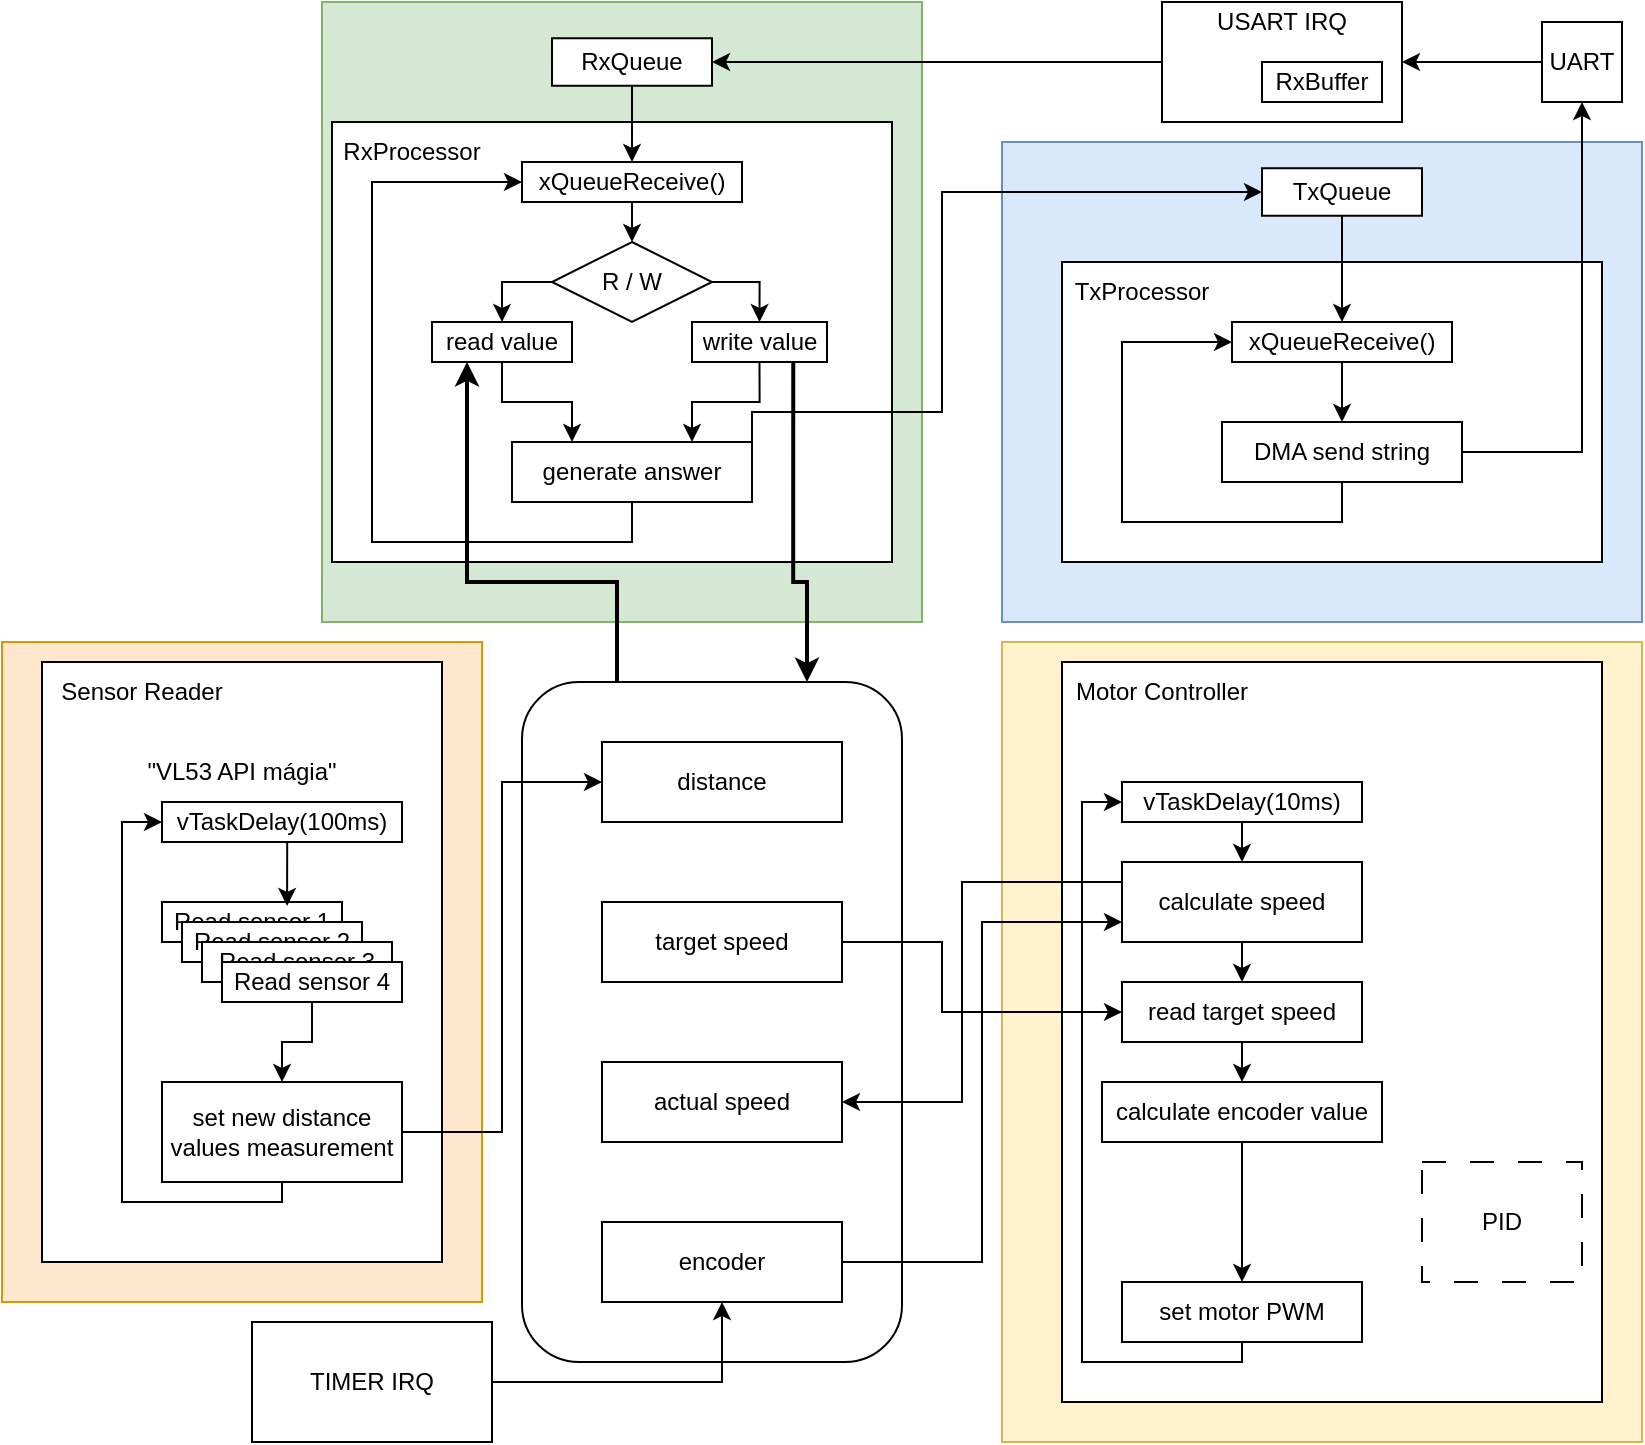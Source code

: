 <mxfile version="23.0.2" type="device">
  <diagram name="Page-1" id="1n13zg6C0ZVKtAoltWwU">
    <mxGraphModel dx="4214" dy="1754" grid="1" gridSize="10" guides="1" tooltips="1" connect="1" arrows="1" fold="1" page="1" pageScale="1" pageWidth="850" pageHeight="1100" math="0" shadow="0">
      <root>
        <mxCell id="0" />
        <mxCell id="1" parent="0" />
        <mxCell id="HQvbD4qodzHjJCZLTq41-1" value="" style="rounded=0;whiteSpace=wrap;html=1;fillColor=#dae8fc;strokeColor=#6c8ebf;" vertex="1" parent="1">
          <mxGeometry x="500" y="70" width="320" height="240" as="geometry" />
        </mxCell>
        <mxCell id="lKQ-K-jLOuagN1vIVgvl-43" value="" style="rounded=0;whiteSpace=wrap;html=1;fillColor=#fff2cc;strokeColor=#d6b656;" parent="1" vertex="1">
          <mxGeometry x="500" y="320" width="320" height="400" as="geometry" />
        </mxCell>
        <mxCell id="jMCKYLKOf34k-Qqu3dMN-1" value="" style="rounded=0;whiteSpace=wrap;html=1;fillColor=#d5e8d4;strokeColor=#82b366;" parent="1" vertex="1">
          <mxGeometry x="160" width="300" height="310" as="geometry" />
        </mxCell>
        <mxCell id="osExwpDiNaJcnEhwoJK3-43" value="" style="rounded=0;whiteSpace=wrap;html=1;fillColor=#ffe6cc;strokeColor=#d79b00;" parent="1" vertex="1">
          <mxGeometry y="320" width="240" height="330" as="geometry" />
        </mxCell>
        <mxCell id="lKQ-K-jLOuagN1vIVgvl-52" style="edgeStyle=orthogonalEdgeStyle;rounded=0;orthogonalLoop=1;jettySize=auto;html=1;exitX=0;exitY=0.5;exitDx=0;exitDy=0;entryX=1;entryY=0.5;entryDx=0;entryDy=0;" parent="1" source="qCLlE8huGPxuzv83Q3RM-1" target="lKQ-K-jLOuagN1vIVgvl-51" edge="1">
          <mxGeometry relative="1" as="geometry" />
        </mxCell>
        <mxCell id="qCLlE8huGPxuzv83Q3RM-1" value="UART" style="rounded=0;whiteSpace=wrap;html=1;" parent="1" vertex="1">
          <mxGeometry x="770" y="10" width="40" height="40" as="geometry" />
        </mxCell>
        <mxCell id="ML02YGGaZOUxn2QXKXOb-63" style="edgeStyle=orthogonalEdgeStyle;rounded=0;orthogonalLoop=1;jettySize=auto;html=1;exitX=0.5;exitY=1;exitDx=0;exitDy=0;entryX=0.5;entryY=0;entryDx=0;entryDy=0;" parent="1" edge="1">
          <mxGeometry relative="1" as="geometry">
            <mxPoint x="460" y="-100" as="targetPoint" />
          </mxGeometry>
        </mxCell>
        <mxCell id="ML02YGGaZOUxn2QXKXOb-17" value="" style="rounded=0;whiteSpace=wrap;html=1;" parent="1" vertex="1">
          <mxGeometry x="20" y="330" width="200" height="300" as="geometry" />
        </mxCell>
        <mxCell id="ML02YGGaZOUxn2QXKXOb-18" value="Sensor Reader" style="text;html=1;strokeColor=none;fillColor=none;align=center;verticalAlign=middle;whiteSpace=wrap;rounded=0;" parent="1" vertex="1">
          <mxGeometry x="20" y="330" width="100" height="30" as="geometry" />
        </mxCell>
        <mxCell id="ML02YGGaZOUxn2QXKXOb-19" value="" style="rounded=0;whiteSpace=wrap;html=1;" parent="1" vertex="1">
          <mxGeometry x="530" y="330" width="270" height="370" as="geometry" />
        </mxCell>
        <mxCell id="ML02YGGaZOUxn2QXKXOb-20" value="Motor Controller" style="text;html=1;strokeColor=none;fillColor=none;align=center;verticalAlign=middle;whiteSpace=wrap;rounded=0;" parent="1" vertex="1">
          <mxGeometry x="530" y="330" width="100" height="30" as="geometry" />
        </mxCell>
        <mxCell id="ML02YGGaZOUxn2QXKXOb-21" value="&quot;VL53 API mágia&quot;" style="text;html=1;strokeColor=none;fillColor=none;align=center;verticalAlign=middle;whiteSpace=wrap;rounded=0;" parent="1" vertex="1">
          <mxGeometry x="70" y="370" width="100" height="30" as="geometry" />
        </mxCell>
        <mxCell id="ML02YGGaZOUxn2QXKXOb-22" value="vTaskDelay(100ms)" style="rounded=0;whiteSpace=wrap;html=1;" parent="1" vertex="1">
          <mxGeometry x="80" y="400" width="120" height="20" as="geometry" />
        </mxCell>
        <mxCell id="ML02YGGaZOUxn2QXKXOb-23" value="Read sensor 1" style="rounded=0;whiteSpace=wrap;html=1;" parent="1" vertex="1">
          <mxGeometry x="80" y="450" width="90" height="20" as="geometry" />
        </mxCell>
        <mxCell id="ML02YGGaZOUxn2QXKXOb-24" value="Read sensor 2" style="rounded=0;whiteSpace=wrap;html=1;" parent="1" vertex="1">
          <mxGeometry x="90" y="460" width="90" height="20" as="geometry" />
        </mxCell>
        <mxCell id="ML02YGGaZOUxn2QXKXOb-25" value="Read sensor 3" style="rounded=0;whiteSpace=wrap;html=1;" parent="1" vertex="1">
          <mxGeometry x="100" y="470" width="95" height="20" as="geometry" />
        </mxCell>
        <mxCell id="ML02YGGaZOUxn2QXKXOb-33" style="edgeStyle=orthogonalEdgeStyle;rounded=0;orthogonalLoop=1;jettySize=auto;html=1;exitX=0.5;exitY=1;exitDx=0;exitDy=0;entryX=0.5;entryY=0;entryDx=0;entryDy=0;" parent="1" source="ML02YGGaZOUxn2QXKXOb-26" target="ML02YGGaZOUxn2QXKXOb-32" edge="1">
          <mxGeometry relative="1" as="geometry" />
        </mxCell>
        <mxCell id="ML02YGGaZOUxn2QXKXOb-26" value="Read sensor 4" style="rounded=0;whiteSpace=wrap;html=1;" parent="1" vertex="1">
          <mxGeometry x="110" y="480" width="90" height="20" as="geometry" />
        </mxCell>
        <mxCell id="ML02YGGaZOUxn2QXKXOb-27" style="edgeStyle=orthogonalEdgeStyle;rounded=0;orthogonalLoop=1;jettySize=auto;html=1;exitX=0.5;exitY=1;exitDx=0;exitDy=0;entryX=0.695;entryY=0.098;entryDx=0;entryDy=0;entryPerimeter=0;" parent="1" source="ML02YGGaZOUxn2QXKXOb-22" target="ML02YGGaZOUxn2QXKXOb-23" edge="1">
          <mxGeometry relative="1" as="geometry" />
        </mxCell>
        <mxCell id="ML02YGGaZOUxn2QXKXOb-30" value="" style="rounded=1;whiteSpace=wrap;html=1;" parent="1" vertex="1">
          <mxGeometry x="260" y="340" width="190" height="340" as="geometry" />
        </mxCell>
        <mxCell id="ML02YGGaZOUxn2QXKXOb-34" style="edgeStyle=orthogonalEdgeStyle;rounded=0;orthogonalLoop=1;jettySize=auto;html=1;entryX=0;entryY=0.5;entryDx=0;entryDy=0;" parent="1" source="ML02YGGaZOUxn2QXKXOb-32" target="ML02YGGaZOUxn2QXKXOb-22" edge="1">
          <mxGeometry relative="1" as="geometry">
            <Array as="points">
              <mxPoint x="140" y="600" />
              <mxPoint x="60" y="600" />
              <mxPoint x="60" y="410" />
            </Array>
          </mxGeometry>
        </mxCell>
        <mxCell id="ML02YGGaZOUxn2QXKXOb-36" style="edgeStyle=orthogonalEdgeStyle;rounded=0;orthogonalLoop=1;jettySize=auto;html=1;entryX=0;entryY=0.5;entryDx=0;entryDy=0;" parent="1" source="ML02YGGaZOUxn2QXKXOb-32" target="ML02YGGaZOUxn2QXKXOb-35" edge="1">
          <mxGeometry relative="1" as="geometry">
            <Array as="points">
              <mxPoint x="250" y="565" />
              <mxPoint x="250" y="390" />
            </Array>
          </mxGeometry>
        </mxCell>
        <mxCell id="ML02YGGaZOUxn2QXKXOb-32" value="set new distance values measurement" style="rounded=0;whiteSpace=wrap;html=1;" parent="1" vertex="1">
          <mxGeometry x="80" y="540" width="120" height="50" as="geometry" />
        </mxCell>
        <mxCell id="ML02YGGaZOUxn2QXKXOb-35" value="distance" style="rounded=0;whiteSpace=wrap;html=1;" parent="1" vertex="1">
          <mxGeometry x="300" y="370" width="120" height="40" as="geometry" />
        </mxCell>
        <mxCell id="ML02YGGaZOUxn2QXKXOb-41" value="actual speed" style="rounded=0;whiteSpace=wrap;html=1;" parent="1" vertex="1">
          <mxGeometry x="300" y="530" width="120" height="40" as="geometry" />
        </mxCell>
        <mxCell id="HQvbD4qodzHjJCZLTq41-10" style="edgeStyle=orthogonalEdgeStyle;rounded=0;orthogonalLoop=1;jettySize=auto;html=1;exitX=0.5;exitY=1;exitDx=0;exitDy=0;entryX=0.5;entryY=0;entryDx=0;entryDy=0;" edge="1" parent="1" source="ML02YGGaZOUxn2QXKXOb-42" target="HQvbD4qodzHjJCZLTq41-7">
          <mxGeometry relative="1" as="geometry" />
        </mxCell>
        <mxCell id="ML02YGGaZOUxn2QXKXOb-42" value="vTaskDelay(10ms)" style="rounded=0;whiteSpace=wrap;html=1;" parent="1" vertex="1">
          <mxGeometry x="560" y="390" width="120" height="20" as="geometry" />
        </mxCell>
        <mxCell id="ML02YGGaZOUxn2QXKXOb-60" style="edgeStyle=orthogonalEdgeStyle;rounded=0;orthogonalLoop=1;jettySize=auto;html=1;exitX=0.5;exitY=1;exitDx=0;exitDy=0;" parent="1" edge="1">
          <mxGeometry relative="1" as="geometry">
            <mxPoint x="570" y="130" as="sourcePoint" />
            <mxPoint x="570" y="130" as="targetPoint" />
          </mxGeometry>
        </mxCell>
        <mxCell id="lKQ-K-jLOuagN1vIVgvl-1" value="TxQueue" style="rounded=0;whiteSpace=wrap;html=1;" parent="1" vertex="1">
          <mxGeometry x="630" y="83.12" width="80" height="23.75" as="geometry" />
        </mxCell>
        <mxCell id="lKQ-K-jLOuagN1vIVgvl-2" value="RxQueue" style="rounded=0;whiteSpace=wrap;html=1;" parent="1" vertex="1">
          <mxGeometry x="275" y="18.13" width="80" height="23.75" as="geometry" />
        </mxCell>
        <mxCell id="lKQ-K-jLOuagN1vIVgvl-8" value="" style="rounded=0;whiteSpace=wrap;html=1;" parent="1" vertex="1">
          <mxGeometry x="165" y="60" width="280" height="220" as="geometry" />
        </mxCell>
        <mxCell id="lKQ-K-jLOuagN1vIVgvl-10" value="RxProcessor" style="text;html=1;strokeColor=none;fillColor=none;align=center;verticalAlign=middle;whiteSpace=wrap;rounded=0;" parent="1" vertex="1">
          <mxGeometry x="165" y="60" width="80" height="30" as="geometry" />
        </mxCell>
        <mxCell id="lKQ-K-jLOuagN1vIVgvl-11" value="" style="rounded=0;whiteSpace=wrap;html=1;" parent="1" vertex="1">
          <mxGeometry x="530" y="130" width="270" height="150" as="geometry" />
        </mxCell>
        <mxCell id="lKQ-K-jLOuagN1vIVgvl-12" value="TxProcessor" style="text;html=1;strokeColor=none;fillColor=none;align=center;verticalAlign=middle;whiteSpace=wrap;rounded=0;" parent="1" vertex="1">
          <mxGeometry x="530" y="130" width="80" height="30" as="geometry" />
        </mxCell>
        <mxCell id="lKQ-K-jLOuagN1vIVgvl-19" style="edgeStyle=orthogonalEdgeStyle;rounded=0;orthogonalLoop=1;jettySize=auto;html=1;exitX=0.5;exitY=1;exitDx=0;exitDy=0;entryX=0.5;entryY=0;entryDx=0;entryDy=0;" parent="1" source="lKQ-K-jLOuagN1vIVgvl-14" target="lKQ-K-jLOuagN1vIVgvl-22" edge="1">
          <mxGeometry relative="1" as="geometry">
            <mxPoint x="315" y="110" as="targetPoint" />
          </mxGeometry>
        </mxCell>
        <mxCell id="lKQ-K-jLOuagN1vIVgvl-14" value="xQueueReceive()" style="rounded=0;whiteSpace=wrap;html=1;" parent="1" vertex="1">
          <mxGeometry x="260" y="80" width="110" height="20" as="geometry" />
        </mxCell>
        <mxCell id="lKQ-K-jLOuagN1vIVgvl-39" style="edgeStyle=orthogonalEdgeStyle;rounded=0;orthogonalLoop=1;jettySize=auto;html=1;exitX=0.5;exitY=1;exitDx=0;exitDy=0;entryX=0.5;entryY=0;entryDx=0;entryDy=0;" parent="1" source="lKQ-K-jLOuagN1vIVgvl-16" target="lKQ-K-jLOuagN1vIVgvl-38" edge="1">
          <mxGeometry relative="1" as="geometry" />
        </mxCell>
        <mxCell id="lKQ-K-jLOuagN1vIVgvl-16" value="xQueueReceive()" style="rounded=0;whiteSpace=wrap;html=1;" parent="1" vertex="1">
          <mxGeometry x="615" y="160" width="110" height="20" as="geometry" />
        </mxCell>
        <mxCell id="lKQ-K-jLOuagN1vIVgvl-17" style="edgeStyle=orthogonalEdgeStyle;rounded=0;orthogonalLoop=1;jettySize=auto;html=1;exitX=0.5;exitY=1;exitDx=0;exitDy=0;entryX=0.5;entryY=0;entryDx=0;entryDy=0;" parent="1" source="lKQ-K-jLOuagN1vIVgvl-1" target="lKQ-K-jLOuagN1vIVgvl-16" edge="1">
          <mxGeometry relative="1" as="geometry" />
        </mxCell>
        <mxCell id="lKQ-K-jLOuagN1vIVgvl-15" style="edgeStyle=orthogonalEdgeStyle;rounded=0;orthogonalLoop=1;jettySize=auto;html=1;exitX=0.5;exitY=1;exitDx=0;exitDy=0;entryX=0.5;entryY=0;entryDx=0;entryDy=0;" parent="1" source="lKQ-K-jLOuagN1vIVgvl-2" target="lKQ-K-jLOuagN1vIVgvl-14" edge="1">
          <mxGeometry relative="1" as="geometry" />
        </mxCell>
        <mxCell id="lKQ-K-jLOuagN1vIVgvl-32" style="edgeStyle=orthogonalEdgeStyle;rounded=0;orthogonalLoop=1;jettySize=auto;html=1;exitX=0.5;exitY=1;exitDx=0;exitDy=0;entryX=0.25;entryY=0;entryDx=0;entryDy=0;" parent="1" source="lKQ-K-jLOuagN1vIVgvl-21" target="lKQ-K-jLOuagN1vIVgvl-31" edge="1">
          <mxGeometry relative="1" as="geometry" />
        </mxCell>
        <mxCell id="lKQ-K-jLOuagN1vIVgvl-36" style="edgeStyle=orthogonalEdgeStyle;rounded=0;orthogonalLoop=1;jettySize=auto;html=1;exitX=0.25;exitY=1;exitDx=0;exitDy=0;entryX=0.25;entryY=0;entryDx=0;entryDy=0;strokeWidth=2;startArrow=classic;startFill=1;endArrow=none;endFill=0;" parent="1" source="lKQ-K-jLOuagN1vIVgvl-21" target="ML02YGGaZOUxn2QXKXOb-30" edge="1">
          <mxGeometry relative="1" as="geometry">
            <Array as="points">
              <mxPoint x="233" y="290" />
              <mxPoint x="308" y="290" />
            </Array>
          </mxGeometry>
        </mxCell>
        <mxCell id="lKQ-K-jLOuagN1vIVgvl-21" value="read value" style="rounded=0;whiteSpace=wrap;html=1;" parent="1" vertex="1">
          <mxGeometry x="215" y="160" width="70" height="20" as="geometry" />
        </mxCell>
        <mxCell id="lKQ-K-jLOuagN1vIVgvl-25" style="edgeStyle=orthogonalEdgeStyle;rounded=0;orthogonalLoop=1;jettySize=auto;html=1;exitX=0;exitY=0.5;exitDx=0;exitDy=0;entryX=0.5;entryY=0;entryDx=0;entryDy=0;" parent="1" source="lKQ-K-jLOuagN1vIVgvl-22" target="lKQ-K-jLOuagN1vIVgvl-21" edge="1">
          <mxGeometry relative="1" as="geometry" />
        </mxCell>
        <mxCell id="lKQ-K-jLOuagN1vIVgvl-27" style="edgeStyle=orthogonalEdgeStyle;rounded=0;orthogonalLoop=1;jettySize=auto;html=1;exitX=1;exitY=0.5;exitDx=0;exitDy=0;entryX=0.5;entryY=0;entryDx=0;entryDy=0;" parent="1" source="lKQ-K-jLOuagN1vIVgvl-22" target="lKQ-K-jLOuagN1vIVgvl-23" edge="1">
          <mxGeometry relative="1" as="geometry" />
        </mxCell>
        <mxCell id="lKQ-K-jLOuagN1vIVgvl-22" value="R / W" style="rhombus;whiteSpace=wrap;html=1;" parent="1" vertex="1">
          <mxGeometry x="275" y="120" width="80" height="40" as="geometry" />
        </mxCell>
        <mxCell id="lKQ-K-jLOuagN1vIVgvl-33" style="edgeStyle=orthogonalEdgeStyle;rounded=0;orthogonalLoop=1;jettySize=auto;html=1;exitX=0.5;exitY=1;exitDx=0;exitDy=0;entryX=0.75;entryY=0;entryDx=0;entryDy=0;" parent="1" source="lKQ-K-jLOuagN1vIVgvl-23" target="lKQ-K-jLOuagN1vIVgvl-31" edge="1">
          <mxGeometry relative="1" as="geometry" />
        </mxCell>
        <mxCell id="HQvbD4qodzHjJCZLTq41-20" style="edgeStyle=orthogonalEdgeStyle;rounded=0;orthogonalLoop=1;jettySize=auto;html=1;exitX=0.75;exitY=1;exitDx=0;exitDy=0;entryX=0.75;entryY=0;entryDx=0;entryDy=0;strokeWidth=2;" edge="1" parent="1" source="lKQ-K-jLOuagN1vIVgvl-23" target="ML02YGGaZOUxn2QXKXOb-30">
          <mxGeometry relative="1" as="geometry">
            <Array as="points">
              <mxPoint x="396" y="290" />
              <mxPoint x="403" y="290" />
            </Array>
          </mxGeometry>
        </mxCell>
        <mxCell id="lKQ-K-jLOuagN1vIVgvl-23" value="write value" style="rounded=0;whiteSpace=wrap;html=1;" parent="1" vertex="1">
          <mxGeometry x="345" y="160" width="67.5" height="20" as="geometry" />
        </mxCell>
        <mxCell id="lKQ-K-jLOuagN1vIVgvl-34" style="edgeStyle=orthogonalEdgeStyle;rounded=0;orthogonalLoop=1;jettySize=auto;html=1;exitX=0.5;exitY=1;exitDx=0;exitDy=0;entryX=0;entryY=0.5;entryDx=0;entryDy=0;" parent="1" source="lKQ-K-jLOuagN1vIVgvl-31" target="lKQ-K-jLOuagN1vIVgvl-14" edge="1">
          <mxGeometry relative="1" as="geometry">
            <Array as="points">
              <mxPoint x="315" y="270" />
              <mxPoint x="185" y="270" />
              <mxPoint x="185" y="90" />
            </Array>
          </mxGeometry>
        </mxCell>
        <mxCell id="lKQ-K-jLOuagN1vIVgvl-35" style="edgeStyle=orthogonalEdgeStyle;rounded=0;orthogonalLoop=1;jettySize=auto;html=1;exitX=1;exitY=0.5;exitDx=0;exitDy=0;entryX=0;entryY=0.5;entryDx=0;entryDy=0;" parent="1" source="lKQ-K-jLOuagN1vIVgvl-31" target="lKQ-K-jLOuagN1vIVgvl-1" edge="1">
          <mxGeometry relative="1" as="geometry">
            <Array as="points">
              <mxPoint x="470" y="205" />
              <mxPoint x="470" y="95" />
            </Array>
          </mxGeometry>
        </mxCell>
        <mxCell id="lKQ-K-jLOuagN1vIVgvl-31" value="generate answer" style="rounded=0;whiteSpace=wrap;html=1;" parent="1" vertex="1">
          <mxGeometry x="255" y="220" width="120" height="30" as="geometry" />
        </mxCell>
        <mxCell id="lKQ-K-jLOuagN1vIVgvl-56" style="edgeStyle=orthogonalEdgeStyle;rounded=0;orthogonalLoop=1;jettySize=auto;html=1;exitX=0.5;exitY=1;exitDx=0;exitDy=0;entryX=0;entryY=0.5;entryDx=0;entryDy=0;" parent="1" source="lKQ-K-jLOuagN1vIVgvl-38" target="lKQ-K-jLOuagN1vIVgvl-16" edge="1">
          <mxGeometry relative="1" as="geometry">
            <Array as="points">
              <mxPoint x="670" y="260" />
              <mxPoint x="560" y="260" />
              <mxPoint x="560" y="170" />
            </Array>
          </mxGeometry>
        </mxCell>
        <mxCell id="lKQ-K-jLOuagN1vIVgvl-57" style="edgeStyle=orthogonalEdgeStyle;rounded=0;orthogonalLoop=1;jettySize=auto;html=1;exitX=1;exitY=0.5;exitDx=0;exitDy=0;entryX=0.5;entryY=1;entryDx=0;entryDy=0;" parent="1" source="lKQ-K-jLOuagN1vIVgvl-38" target="qCLlE8huGPxuzv83Q3RM-1" edge="1">
          <mxGeometry relative="1" as="geometry" />
        </mxCell>
        <mxCell id="lKQ-K-jLOuagN1vIVgvl-38" value="DMA send string" style="rounded=0;whiteSpace=wrap;html=1;" parent="1" vertex="1">
          <mxGeometry x="610" y="210" width="120" height="30" as="geometry" />
        </mxCell>
        <mxCell id="HQvbD4qodzHjJCZLTq41-21" style="edgeStyle=orthogonalEdgeStyle;rounded=0;orthogonalLoop=1;jettySize=auto;html=1;entryX=1;entryY=0.5;entryDx=0;entryDy=0;" edge="1" parent="1" source="lKQ-K-jLOuagN1vIVgvl-51" target="lKQ-K-jLOuagN1vIVgvl-2">
          <mxGeometry relative="1" as="geometry" />
        </mxCell>
        <mxCell id="lKQ-K-jLOuagN1vIVgvl-51" value="" style="rounded=0;whiteSpace=wrap;html=1;" parent="1" vertex="1">
          <mxGeometry x="580" width="120" height="60" as="geometry" />
        </mxCell>
        <mxCell id="qCLlE8huGPxuzv83Q3RM-9" value="RxBuffer" style="rounded=0;whiteSpace=wrap;html=1;" parent="1" vertex="1">
          <mxGeometry x="630" y="30" width="60" height="20" as="geometry" />
        </mxCell>
        <mxCell id="lKQ-K-jLOuagN1vIVgvl-53" value="USART IRQ" style="text;html=1;strokeColor=none;fillColor=none;align=center;verticalAlign=middle;whiteSpace=wrap;rounded=0;" parent="1" vertex="1">
          <mxGeometry x="580" width="120" height="20" as="geometry" />
        </mxCell>
        <mxCell id="HQvbD4qodzHjJCZLTq41-12" style="edgeStyle=orthogonalEdgeStyle;rounded=0;orthogonalLoop=1;jettySize=auto;html=1;exitX=1;exitY=0.5;exitDx=0;exitDy=0;entryX=0;entryY=0.5;entryDx=0;entryDy=0;" edge="1" parent="1" source="HQvbD4qodzHjJCZLTq41-3" target="HQvbD4qodzHjJCZLTq41-11">
          <mxGeometry relative="1" as="geometry">
            <Array as="points">
              <mxPoint x="470" y="470" />
              <mxPoint x="470" y="505" />
            </Array>
          </mxGeometry>
        </mxCell>
        <mxCell id="HQvbD4qodzHjJCZLTq41-3" value="target speed" style="rounded=0;whiteSpace=wrap;html=1;" vertex="1" parent="1">
          <mxGeometry x="300" y="450" width="120" height="40" as="geometry" />
        </mxCell>
        <mxCell id="HQvbD4qodzHjJCZLTq41-8" style="edgeStyle=orthogonalEdgeStyle;rounded=0;orthogonalLoop=1;jettySize=auto;html=1;entryX=0;entryY=0.75;entryDx=0;entryDy=0;" edge="1" parent="1" source="HQvbD4qodzHjJCZLTq41-4" target="HQvbD4qodzHjJCZLTq41-7">
          <mxGeometry relative="1" as="geometry">
            <Array as="points">
              <mxPoint x="490" y="630" />
              <mxPoint x="490" y="460" />
            </Array>
          </mxGeometry>
        </mxCell>
        <mxCell id="HQvbD4qodzHjJCZLTq41-4" value="encoder" style="rounded=0;whiteSpace=wrap;html=1;" vertex="1" parent="1">
          <mxGeometry x="300" y="610" width="120" height="40" as="geometry" />
        </mxCell>
        <mxCell id="HQvbD4qodzHjJCZLTq41-6" style="edgeStyle=orthogonalEdgeStyle;rounded=0;orthogonalLoop=1;jettySize=auto;html=1;entryX=0.5;entryY=1;entryDx=0;entryDy=0;" edge="1" parent="1" source="HQvbD4qodzHjJCZLTq41-5" target="HQvbD4qodzHjJCZLTq41-4">
          <mxGeometry relative="1" as="geometry" />
        </mxCell>
        <mxCell id="HQvbD4qodzHjJCZLTq41-5" value="TIMER IRQ" style="rounded=0;whiteSpace=wrap;html=1;" vertex="1" parent="1">
          <mxGeometry x="125" y="660" width="120" height="60" as="geometry" />
        </mxCell>
        <mxCell id="HQvbD4qodzHjJCZLTq41-9" style="edgeStyle=orthogonalEdgeStyle;rounded=0;orthogonalLoop=1;jettySize=auto;html=1;entryX=1;entryY=0.5;entryDx=0;entryDy=0;" edge="1" parent="1" source="HQvbD4qodzHjJCZLTq41-7" target="ML02YGGaZOUxn2QXKXOb-41">
          <mxGeometry relative="1" as="geometry">
            <Array as="points">
              <mxPoint x="480" y="440" />
              <mxPoint x="480" y="550" />
            </Array>
          </mxGeometry>
        </mxCell>
        <mxCell id="HQvbD4qodzHjJCZLTq41-18" style="edgeStyle=orthogonalEdgeStyle;rounded=0;orthogonalLoop=1;jettySize=auto;html=1;exitX=0.5;exitY=1;exitDx=0;exitDy=0;entryX=0.5;entryY=0;entryDx=0;entryDy=0;" edge="1" parent="1" source="HQvbD4qodzHjJCZLTq41-7" target="HQvbD4qodzHjJCZLTq41-11">
          <mxGeometry relative="1" as="geometry" />
        </mxCell>
        <mxCell id="HQvbD4qodzHjJCZLTq41-7" value="calculate speed" style="rounded=0;whiteSpace=wrap;html=1;" vertex="1" parent="1">
          <mxGeometry x="560" y="430" width="120" height="40" as="geometry" />
        </mxCell>
        <mxCell id="HQvbD4qodzHjJCZLTq41-14" style="edgeStyle=orthogonalEdgeStyle;rounded=0;orthogonalLoop=1;jettySize=auto;html=1;exitX=0.5;exitY=1;exitDx=0;exitDy=0;entryX=0.5;entryY=0;entryDx=0;entryDy=0;" edge="1" parent="1" source="HQvbD4qodzHjJCZLTq41-11" target="HQvbD4qodzHjJCZLTq41-13">
          <mxGeometry relative="1" as="geometry" />
        </mxCell>
        <mxCell id="HQvbD4qodzHjJCZLTq41-11" value="read target speed" style="rounded=0;whiteSpace=wrap;html=1;" vertex="1" parent="1">
          <mxGeometry x="560" y="490" width="120" height="30" as="geometry" />
        </mxCell>
        <mxCell id="HQvbD4qodzHjJCZLTq41-16" style="edgeStyle=orthogonalEdgeStyle;rounded=0;orthogonalLoop=1;jettySize=auto;html=1;entryX=0.5;entryY=0;entryDx=0;entryDy=0;" edge="1" parent="1" source="HQvbD4qodzHjJCZLTq41-13" target="HQvbD4qodzHjJCZLTq41-15">
          <mxGeometry relative="1" as="geometry" />
        </mxCell>
        <mxCell id="HQvbD4qodzHjJCZLTq41-13" value="calculate encoder value" style="rounded=0;whiteSpace=wrap;html=1;" vertex="1" parent="1">
          <mxGeometry x="550" y="540" width="140" height="30" as="geometry" />
        </mxCell>
        <mxCell id="HQvbD4qodzHjJCZLTq41-17" style="edgeStyle=orthogonalEdgeStyle;rounded=0;orthogonalLoop=1;jettySize=auto;html=1;exitX=0.5;exitY=1;exitDx=0;exitDy=0;entryX=0;entryY=0.5;entryDx=0;entryDy=0;" edge="1" parent="1" source="HQvbD4qodzHjJCZLTq41-15" target="ML02YGGaZOUxn2QXKXOb-42">
          <mxGeometry relative="1" as="geometry">
            <Array as="points">
              <mxPoint x="620" y="680" />
              <mxPoint x="540" y="680" />
              <mxPoint x="540" y="400" />
            </Array>
          </mxGeometry>
        </mxCell>
        <mxCell id="HQvbD4qodzHjJCZLTq41-15" value="set motor PWM" style="rounded=0;whiteSpace=wrap;html=1;" vertex="1" parent="1">
          <mxGeometry x="560" y="640" width="120" height="30" as="geometry" />
        </mxCell>
        <mxCell id="HQvbD4qodzHjJCZLTq41-19" value="PID" style="rounded=0;whiteSpace=wrap;html=1;dashed=1;dashPattern=12 12;" vertex="1" parent="1">
          <mxGeometry x="710" y="580" width="80" height="60" as="geometry" />
        </mxCell>
      </root>
    </mxGraphModel>
  </diagram>
</mxfile>
